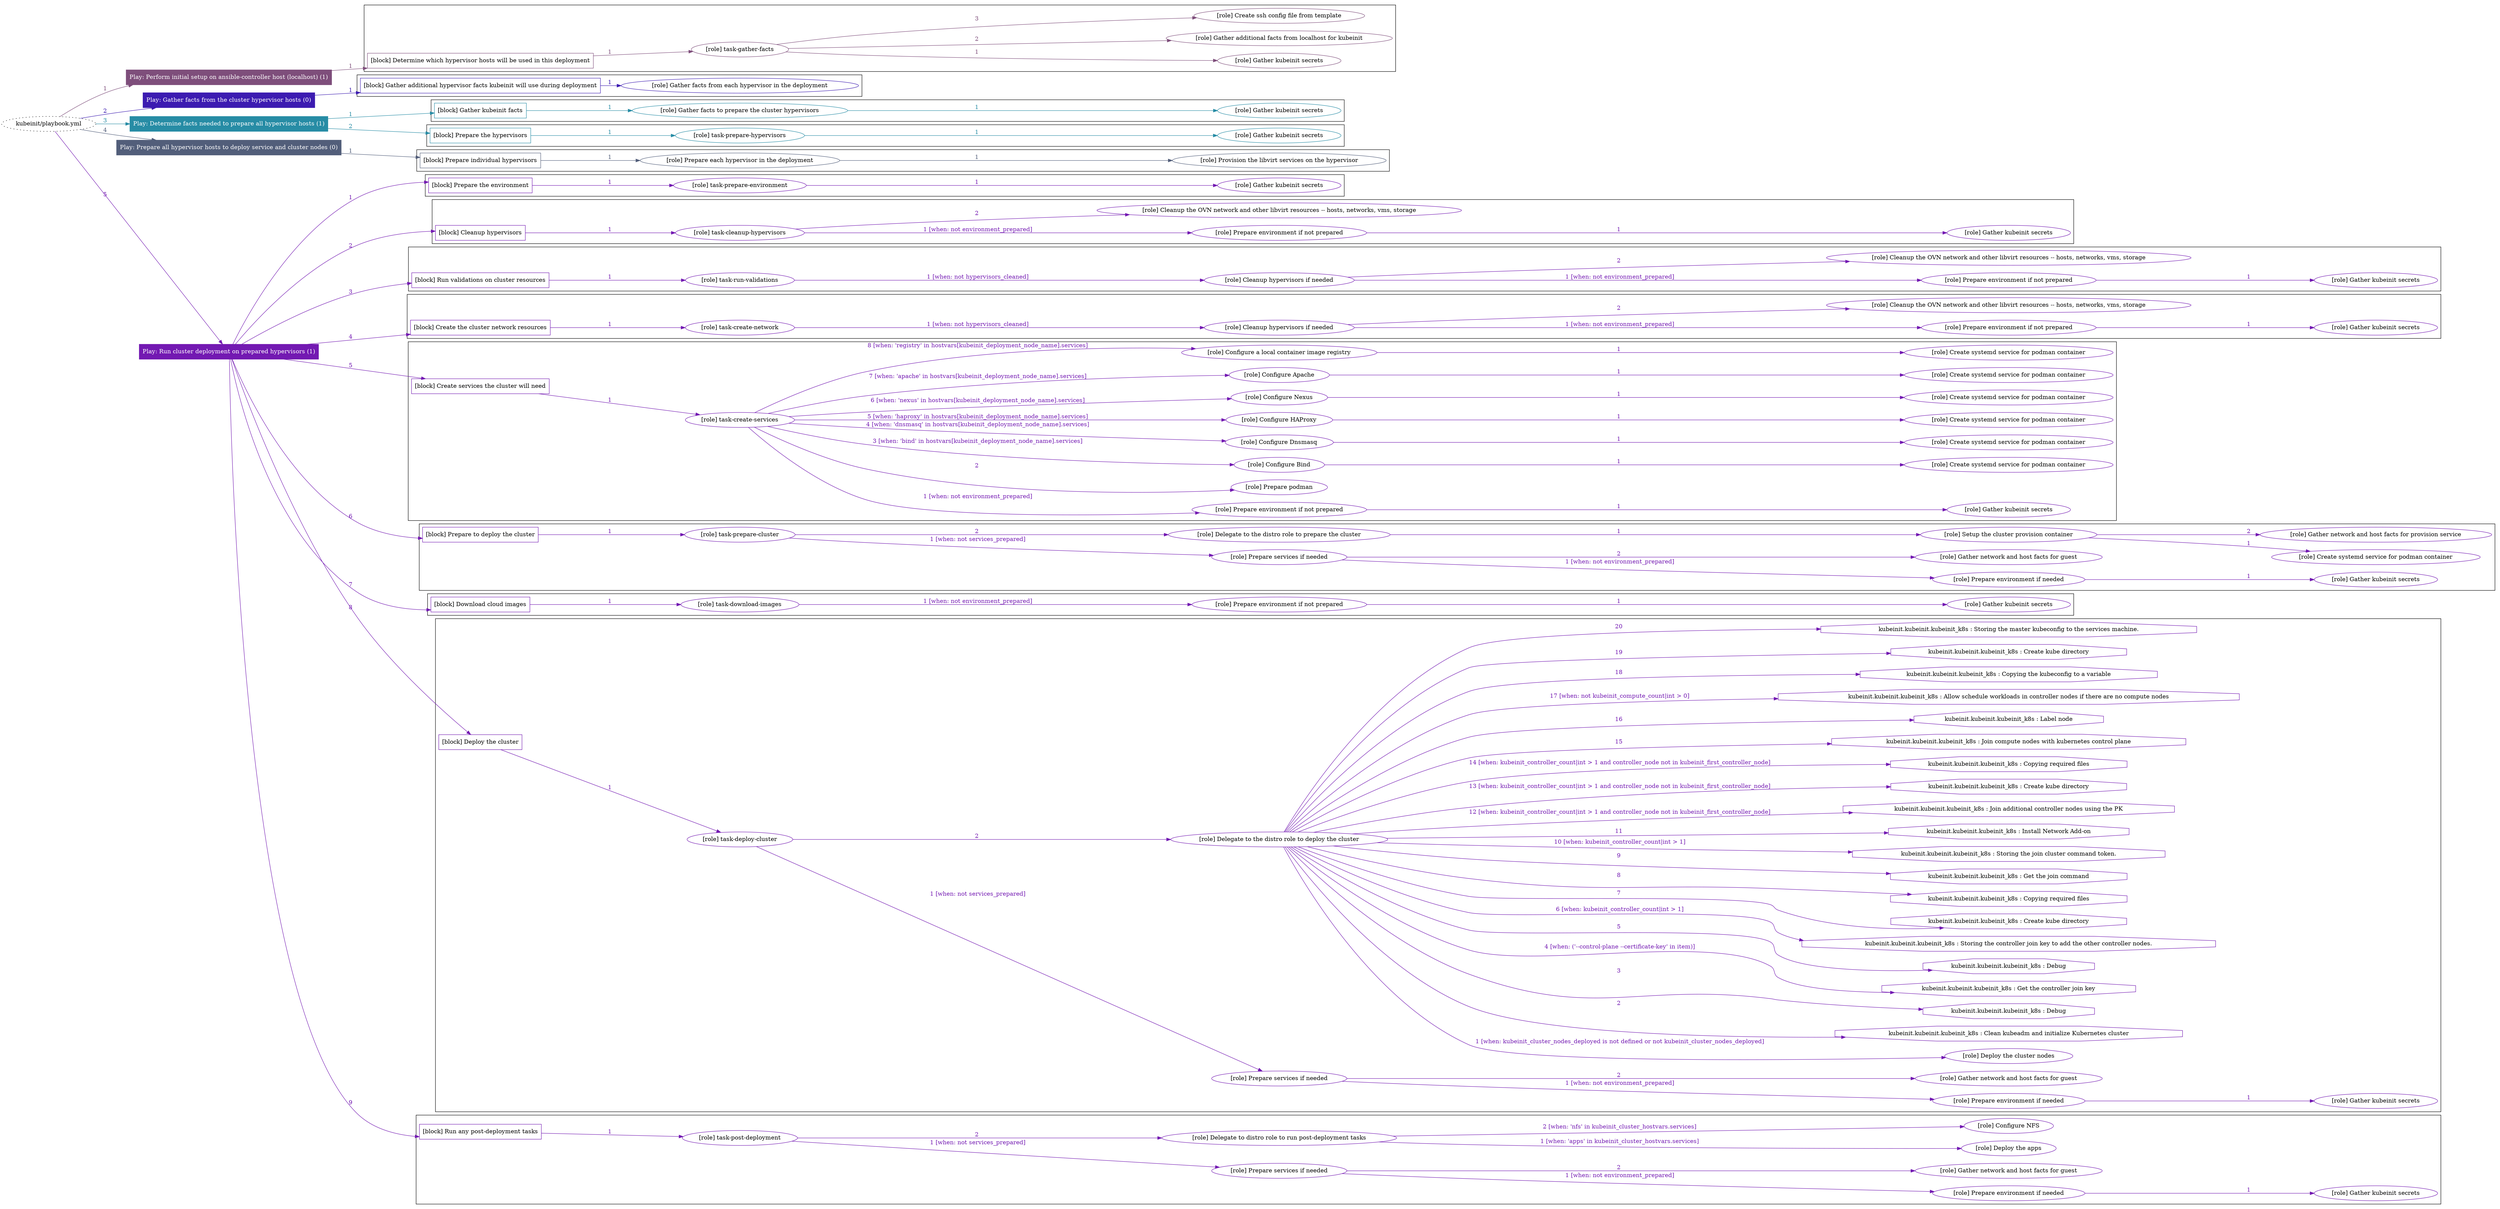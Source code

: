 digraph {
	graph [concentrate=true ordering=in rankdir=LR ratio=fill]
	edge [esep=5 sep=10]
	"kubeinit/playbook.yml" [URL="/home/runner/work/kubeinit/kubeinit/kubeinit/playbook.yml" id=playbook_748ae380 style=dotted]
	"kubeinit/playbook.yml" -> play_f9c3c948 [label="1 " color="#7e4e7b" fontcolor="#7e4e7b" id=edge_b406264d labeltooltip="1 " tooltip="1 "]
	subgraph "Play: Perform initial setup on ansible-controller host (localhost) (1)" {
		play_f9c3c948 [label="Play: Perform initial setup on ansible-controller host (localhost) (1)" URL="/home/runner/work/kubeinit/kubeinit/kubeinit/playbook.yml" color="#7e4e7b" fontcolor="#ffffff" id=play_f9c3c948 shape=box style=filled tooltip=localhost]
		play_f9c3c948 -> block_bf682c33 [label=1 color="#7e4e7b" fontcolor="#7e4e7b" id=edge_6c956071 labeltooltip=1 tooltip=1]
		subgraph cluster_block_bf682c33 {
			block_bf682c33 [label="[block] Determine which hypervisor hosts will be used in this deployment" URL="/home/runner/work/kubeinit/kubeinit/kubeinit/playbook.yml" color="#7e4e7b" id=block_bf682c33 labeltooltip="Determine which hypervisor hosts will be used in this deployment" shape=box tooltip="Determine which hypervisor hosts will be used in this deployment"]
			block_bf682c33 -> role_35aa31e8 [label="1 " color="#7e4e7b" fontcolor="#7e4e7b" id=edge_b4e9c24b labeltooltip="1 " tooltip="1 "]
			subgraph "task-gather-facts" {
				role_35aa31e8 [label="[role] task-gather-facts" URL="/home/runner/work/kubeinit/kubeinit/kubeinit/playbook.yml" color="#7e4e7b" id=role_35aa31e8 tooltip="task-gather-facts"]
				role_35aa31e8 -> role_b89a5e86 [label="1 " color="#7e4e7b" fontcolor="#7e4e7b" id=edge_92f889c0 labeltooltip="1 " tooltip="1 "]
				subgraph "Gather kubeinit secrets" {
					role_b89a5e86 [label="[role] Gather kubeinit secrets" URL="/home/runner/.ansible/collections/ansible_collections/kubeinit/kubeinit/roles/kubeinit_prepare/tasks/build_hypervisors_group.yml" color="#7e4e7b" id=role_b89a5e86 tooltip="Gather kubeinit secrets"]
				}
				role_35aa31e8 -> role_3372c872 [label="2 " color="#7e4e7b" fontcolor="#7e4e7b" id=edge_870493b9 labeltooltip="2 " tooltip="2 "]
				subgraph "Gather additional facts from localhost for kubeinit" {
					role_3372c872 [label="[role] Gather additional facts from localhost for kubeinit" URL="/home/runner/.ansible/collections/ansible_collections/kubeinit/kubeinit/roles/kubeinit_prepare/tasks/build_hypervisors_group.yml" color="#7e4e7b" id=role_3372c872 tooltip="Gather additional facts from localhost for kubeinit"]
				}
				role_35aa31e8 -> role_ef7521b3 [label="3 " color="#7e4e7b" fontcolor="#7e4e7b" id=edge_3e3ec0cd labeltooltip="3 " tooltip="3 "]
				subgraph "Create ssh config file from template" {
					role_ef7521b3 [label="[role] Create ssh config file from template" URL="/home/runner/.ansible/collections/ansible_collections/kubeinit/kubeinit/roles/kubeinit_prepare/tasks/build_hypervisors_group.yml" color="#7e4e7b" id=role_ef7521b3 tooltip="Create ssh config file from template"]
				}
			}
		}
	}
	"kubeinit/playbook.yml" -> play_5bccdee3 [label="2 " color="#3c1bb1" fontcolor="#3c1bb1" id=edge_ac8249a7 labeltooltip="2 " tooltip="2 "]
	subgraph "Play: Gather facts from the cluster hypervisor hosts (0)" {
		play_5bccdee3 [label="Play: Gather facts from the cluster hypervisor hosts (0)" URL="/home/runner/work/kubeinit/kubeinit/kubeinit/playbook.yml" color="#3c1bb1" fontcolor="#ffffff" id=play_5bccdee3 shape=box style=filled tooltip="Play: Gather facts from the cluster hypervisor hosts (0)"]
		play_5bccdee3 -> block_8fa29d78 [label=1 color="#3c1bb1" fontcolor="#3c1bb1" id=edge_14119d88 labeltooltip=1 tooltip=1]
		subgraph cluster_block_8fa29d78 {
			block_8fa29d78 [label="[block] Gather additional hypervisor facts kubeinit will use during deployment" URL="/home/runner/work/kubeinit/kubeinit/kubeinit/playbook.yml" color="#3c1bb1" id=block_8fa29d78 labeltooltip="Gather additional hypervisor facts kubeinit will use during deployment" shape=box tooltip="Gather additional hypervisor facts kubeinit will use during deployment"]
			block_8fa29d78 -> role_f2d359bb [label="1 " color="#3c1bb1" fontcolor="#3c1bb1" id=edge_e7ec3fec labeltooltip="1 " tooltip="1 "]
			subgraph "Gather facts from each hypervisor in the deployment" {
				role_f2d359bb [label="[role] Gather facts from each hypervisor in the deployment" URL="/home/runner/work/kubeinit/kubeinit/kubeinit/playbook.yml" color="#3c1bb1" id=role_f2d359bb tooltip="Gather facts from each hypervisor in the deployment"]
			}
		}
	}
	"kubeinit/playbook.yml" -> play_49b9a20a [label="3 " color="#278ca5" fontcolor="#278ca5" id=edge_c3a66a69 labeltooltip="3 " tooltip="3 "]
	subgraph "Play: Determine facts needed to prepare all hypervisor hosts (1)" {
		play_49b9a20a [label="Play: Determine facts needed to prepare all hypervisor hosts (1)" URL="/home/runner/work/kubeinit/kubeinit/kubeinit/playbook.yml" color="#278ca5" fontcolor="#ffffff" id=play_49b9a20a shape=box style=filled tooltip=localhost]
		play_49b9a20a -> block_a321b169 [label=1 color="#278ca5" fontcolor="#278ca5" id=edge_c75ec44d labeltooltip=1 tooltip=1]
		subgraph cluster_block_a321b169 {
			block_a321b169 [label="[block] Gather kubeinit facts" URL="/home/runner/work/kubeinit/kubeinit/kubeinit/playbook.yml" color="#278ca5" id=block_a321b169 labeltooltip="Gather kubeinit facts" shape=box tooltip="Gather kubeinit facts"]
			block_a321b169 -> role_212a1088 [label="1 " color="#278ca5" fontcolor="#278ca5" id=edge_467caaae labeltooltip="1 " tooltip="1 "]
			subgraph "Gather facts to prepare the cluster hypervisors" {
				role_212a1088 [label="[role] Gather facts to prepare the cluster hypervisors" URL="/home/runner/work/kubeinit/kubeinit/kubeinit/playbook.yml" color="#278ca5" id=role_212a1088 tooltip="Gather facts to prepare the cluster hypervisors"]
				role_212a1088 -> role_3c3e3a04 [label="1 " color="#278ca5" fontcolor="#278ca5" id=edge_e771b651 labeltooltip="1 " tooltip="1 "]
				subgraph "Gather kubeinit secrets" {
					role_3c3e3a04 [label="[role] Gather kubeinit secrets" URL="/home/runner/.ansible/collections/ansible_collections/kubeinit/kubeinit/roles/kubeinit_prepare/tasks/gather_kubeinit_facts.yml" color="#278ca5" id=role_3c3e3a04 tooltip="Gather kubeinit secrets"]
				}
			}
		}
		play_49b9a20a -> block_357ae1c4 [label=2 color="#278ca5" fontcolor="#278ca5" id=edge_204fd066 labeltooltip=2 tooltip=2]
		subgraph cluster_block_357ae1c4 {
			block_357ae1c4 [label="[block] Prepare the hypervisors" URL="/home/runner/work/kubeinit/kubeinit/kubeinit/playbook.yml" color="#278ca5" id=block_357ae1c4 labeltooltip="Prepare the hypervisors" shape=box tooltip="Prepare the hypervisors"]
			block_357ae1c4 -> role_182f2a5e [label="1 " color="#278ca5" fontcolor="#278ca5" id=edge_5c9dc79e labeltooltip="1 " tooltip="1 "]
			subgraph "task-prepare-hypervisors" {
				role_182f2a5e [label="[role] task-prepare-hypervisors" URL="/home/runner/work/kubeinit/kubeinit/kubeinit/playbook.yml" color="#278ca5" id=role_182f2a5e tooltip="task-prepare-hypervisors"]
				role_182f2a5e -> role_f164e235 [label="1 " color="#278ca5" fontcolor="#278ca5" id=edge_f407d487 labeltooltip="1 " tooltip="1 "]
				subgraph "Gather kubeinit secrets" {
					role_f164e235 [label="[role] Gather kubeinit secrets" URL="/home/runner/.ansible/collections/ansible_collections/kubeinit/kubeinit/roles/kubeinit_prepare/tasks/gather_kubeinit_facts.yml" color="#278ca5" id=role_f164e235 tooltip="Gather kubeinit secrets"]
				}
			}
		}
	}
	"kubeinit/playbook.yml" -> play_5e6ed670 [label="4 " color="#525e7a" fontcolor="#525e7a" id=edge_6f345e02 labeltooltip="4 " tooltip="4 "]
	subgraph "Play: Prepare all hypervisor hosts to deploy service and cluster nodes (0)" {
		play_5e6ed670 [label="Play: Prepare all hypervisor hosts to deploy service and cluster nodes (0)" URL="/home/runner/work/kubeinit/kubeinit/kubeinit/playbook.yml" color="#525e7a" fontcolor="#ffffff" id=play_5e6ed670 shape=box style=filled tooltip="Play: Prepare all hypervisor hosts to deploy service and cluster nodes (0)"]
		play_5e6ed670 -> block_01c61673 [label=1 color="#525e7a" fontcolor="#525e7a" id=edge_a5d32723 labeltooltip=1 tooltip=1]
		subgraph cluster_block_01c61673 {
			block_01c61673 [label="[block] Prepare individual hypervisors" URL="/home/runner/work/kubeinit/kubeinit/kubeinit/playbook.yml" color="#525e7a" id=block_01c61673 labeltooltip="Prepare individual hypervisors" shape=box tooltip="Prepare individual hypervisors"]
			block_01c61673 -> role_66ca644d [label="1 " color="#525e7a" fontcolor="#525e7a" id=edge_c1335d7f labeltooltip="1 " tooltip="1 "]
			subgraph "Prepare each hypervisor in the deployment" {
				role_66ca644d [label="[role] Prepare each hypervisor in the deployment" URL="/home/runner/work/kubeinit/kubeinit/kubeinit/playbook.yml" color="#525e7a" id=role_66ca644d tooltip="Prepare each hypervisor in the deployment"]
				role_66ca644d -> role_a266c427 [label="1 " color="#525e7a" fontcolor="#525e7a" id=edge_9902f81c labeltooltip="1 " tooltip="1 "]
				subgraph "Provision the libvirt services on the hypervisor" {
					role_a266c427 [label="[role] Provision the libvirt services on the hypervisor" URL="/home/runner/.ansible/collections/ansible_collections/kubeinit/kubeinit/roles/kubeinit_prepare/tasks/prepare_hypervisor.yml" color="#525e7a" id=role_a266c427 tooltip="Provision the libvirt services on the hypervisor"]
				}
			}
		}
	}
	"kubeinit/playbook.yml" -> play_3ba3e6bc [label="5 " color="#7319b2" fontcolor="#7319b2" id=edge_5a13ddfa labeltooltip="5 " tooltip="5 "]
	subgraph "Play: Run cluster deployment on prepared hypervisors (1)" {
		play_3ba3e6bc [label="Play: Run cluster deployment on prepared hypervisors (1)" URL="/home/runner/work/kubeinit/kubeinit/kubeinit/playbook.yml" color="#7319b2" fontcolor="#ffffff" id=play_3ba3e6bc shape=box style=filled tooltip=localhost]
		play_3ba3e6bc -> block_8d8643c5 [label=1 color="#7319b2" fontcolor="#7319b2" id=edge_60c28fb1 labeltooltip=1 tooltip=1]
		subgraph cluster_block_8d8643c5 {
			block_8d8643c5 [label="[block] Prepare the environment" URL="/home/runner/work/kubeinit/kubeinit/kubeinit/playbook.yml" color="#7319b2" id=block_8d8643c5 labeltooltip="Prepare the environment" shape=box tooltip="Prepare the environment"]
			block_8d8643c5 -> role_4e740fbf [label="1 " color="#7319b2" fontcolor="#7319b2" id=edge_7b19d5a4 labeltooltip="1 " tooltip="1 "]
			subgraph "task-prepare-environment" {
				role_4e740fbf [label="[role] task-prepare-environment" URL="/home/runner/work/kubeinit/kubeinit/kubeinit/playbook.yml" color="#7319b2" id=role_4e740fbf tooltip="task-prepare-environment"]
				role_4e740fbf -> role_4404acb1 [label="1 " color="#7319b2" fontcolor="#7319b2" id=edge_71de1f0f labeltooltip="1 " tooltip="1 "]
				subgraph "Gather kubeinit secrets" {
					role_4404acb1 [label="[role] Gather kubeinit secrets" URL="/home/runner/.ansible/collections/ansible_collections/kubeinit/kubeinit/roles/kubeinit_prepare/tasks/gather_kubeinit_facts.yml" color="#7319b2" id=role_4404acb1 tooltip="Gather kubeinit secrets"]
				}
			}
		}
		play_3ba3e6bc -> block_570dbd5f [label=2 color="#7319b2" fontcolor="#7319b2" id=edge_392d8c24 labeltooltip=2 tooltip=2]
		subgraph cluster_block_570dbd5f {
			block_570dbd5f [label="[block] Cleanup hypervisors" URL="/home/runner/work/kubeinit/kubeinit/kubeinit/playbook.yml" color="#7319b2" id=block_570dbd5f labeltooltip="Cleanup hypervisors" shape=box tooltip="Cleanup hypervisors"]
			block_570dbd5f -> role_ebe6b2fd [label="1 " color="#7319b2" fontcolor="#7319b2" id=edge_468a2335 labeltooltip="1 " tooltip="1 "]
			subgraph "task-cleanup-hypervisors" {
				role_ebe6b2fd [label="[role] task-cleanup-hypervisors" URL="/home/runner/work/kubeinit/kubeinit/kubeinit/playbook.yml" color="#7319b2" id=role_ebe6b2fd tooltip="task-cleanup-hypervisors"]
				role_ebe6b2fd -> role_9e041c6d [label="1 [when: not environment_prepared]" color="#7319b2" fontcolor="#7319b2" id=edge_74d62075 labeltooltip="1 [when: not environment_prepared]" tooltip="1 [when: not environment_prepared]"]
				subgraph "Prepare environment if not prepared" {
					role_9e041c6d [label="[role] Prepare environment if not prepared" URL="/home/runner/.ansible/collections/ansible_collections/kubeinit/kubeinit/roles/kubeinit_prepare/tasks/cleanup_hypervisors.yml" color="#7319b2" id=role_9e041c6d tooltip="Prepare environment if not prepared"]
					role_9e041c6d -> role_48ce34f7 [label="1 " color="#7319b2" fontcolor="#7319b2" id=edge_be1abacd labeltooltip="1 " tooltip="1 "]
					subgraph "Gather kubeinit secrets" {
						role_48ce34f7 [label="[role] Gather kubeinit secrets" URL="/home/runner/.ansible/collections/ansible_collections/kubeinit/kubeinit/roles/kubeinit_prepare/tasks/gather_kubeinit_facts.yml" color="#7319b2" id=role_48ce34f7 tooltip="Gather kubeinit secrets"]
					}
				}
				role_ebe6b2fd -> role_1bdeabe3 [label="2 " color="#7319b2" fontcolor="#7319b2" id=edge_54532d48 labeltooltip="2 " tooltip="2 "]
				subgraph "Cleanup the OVN network and other libvirt resources -- hosts, networks, vms, storage" {
					role_1bdeabe3 [label="[role] Cleanup the OVN network and other libvirt resources -- hosts, networks, vms, storage" URL="/home/runner/.ansible/collections/ansible_collections/kubeinit/kubeinit/roles/kubeinit_prepare/tasks/cleanup_hypervisors.yml" color="#7319b2" id=role_1bdeabe3 tooltip="Cleanup the OVN network and other libvirt resources -- hosts, networks, vms, storage"]
				}
			}
		}
		play_3ba3e6bc -> block_f1256caf [label=3 color="#7319b2" fontcolor="#7319b2" id=edge_bac33545 labeltooltip=3 tooltip=3]
		subgraph cluster_block_f1256caf {
			block_f1256caf [label="[block] Run validations on cluster resources" URL="/home/runner/work/kubeinit/kubeinit/kubeinit/playbook.yml" color="#7319b2" id=block_f1256caf labeltooltip="Run validations on cluster resources" shape=box tooltip="Run validations on cluster resources"]
			block_f1256caf -> role_9c9336f3 [label="1 " color="#7319b2" fontcolor="#7319b2" id=edge_e0a5eaf7 labeltooltip="1 " tooltip="1 "]
			subgraph "task-run-validations" {
				role_9c9336f3 [label="[role] task-run-validations" URL="/home/runner/work/kubeinit/kubeinit/kubeinit/playbook.yml" color="#7319b2" id=role_9c9336f3 tooltip="task-run-validations"]
				role_9c9336f3 -> role_08edad56 [label="1 [when: not hypervisors_cleaned]" color="#7319b2" fontcolor="#7319b2" id=edge_82943c8e labeltooltip="1 [when: not hypervisors_cleaned]" tooltip="1 [when: not hypervisors_cleaned]"]
				subgraph "Cleanup hypervisors if needed" {
					role_08edad56 [label="[role] Cleanup hypervisors if needed" URL="/home/runner/.ansible/collections/ansible_collections/kubeinit/kubeinit/roles/kubeinit_validations/tasks/main.yml" color="#7319b2" id=role_08edad56 tooltip="Cleanup hypervisors if needed"]
					role_08edad56 -> role_5c76b721 [label="1 [when: not environment_prepared]" color="#7319b2" fontcolor="#7319b2" id=edge_0cb129c0 labeltooltip="1 [when: not environment_prepared]" tooltip="1 [when: not environment_prepared]"]
					subgraph "Prepare environment if not prepared" {
						role_5c76b721 [label="[role] Prepare environment if not prepared" URL="/home/runner/.ansible/collections/ansible_collections/kubeinit/kubeinit/roles/kubeinit_prepare/tasks/cleanup_hypervisors.yml" color="#7319b2" id=role_5c76b721 tooltip="Prepare environment if not prepared"]
						role_5c76b721 -> role_f8b1ac16 [label="1 " color="#7319b2" fontcolor="#7319b2" id=edge_10a6891a labeltooltip="1 " tooltip="1 "]
						subgraph "Gather kubeinit secrets" {
							role_f8b1ac16 [label="[role] Gather kubeinit secrets" URL="/home/runner/.ansible/collections/ansible_collections/kubeinit/kubeinit/roles/kubeinit_prepare/tasks/gather_kubeinit_facts.yml" color="#7319b2" id=role_f8b1ac16 tooltip="Gather kubeinit secrets"]
						}
					}
					role_08edad56 -> role_ed667c7c [label="2 " color="#7319b2" fontcolor="#7319b2" id=edge_820039c3 labeltooltip="2 " tooltip="2 "]
					subgraph "Cleanup the OVN network and other libvirt resources -- hosts, networks, vms, storage" {
						role_ed667c7c [label="[role] Cleanup the OVN network and other libvirt resources -- hosts, networks, vms, storage" URL="/home/runner/.ansible/collections/ansible_collections/kubeinit/kubeinit/roles/kubeinit_prepare/tasks/cleanup_hypervisors.yml" color="#7319b2" id=role_ed667c7c tooltip="Cleanup the OVN network and other libvirt resources -- hosts, networks, vms, storage"]
					}
				}
			}
		}
		play_3ba3e6bc -> block_d008bb4f [label=4 color="#7319b2" fontcolor="#7319b2" id=edge_869ee1ab labeltooltip=4 tooltip=4]
		subgraph cluster_block_d008bb4f {
			block_d008bb4f [label="[block] Create the cluster network resources" URL="/home/runner/work/kubeinit/kubeinit/kubeinit/playbook.yml" color="#7319b2" id=block_d008bb4f labeltooltip="Create the cluster network resources" shape=box tooltip="Create the cluster network resources"]
			block_d008bb4f -> role_c0b50bc7 [label="1 " color="#7319b2" fontcolor="#7319b2" id=edge_90ba0253 labeltooltip="1 " tooltip="1 "]
			subgraph "task-create-network" {
				role_c0b50bc7 [label="[role] task-create-network" URL="/home/runner/work/kubeinit/kubeinit/kubeinit/playbook.yml" color="#7319b2" id=role_c0b50bc7 tooltip="task-create-network"]
				role_c0b50bc7 -> role_e1ed01f2 [label="1 [when: not hypervisors_cleaned]" color="#7319b2" fontcolor="#7319b2" id=edge_dbbad065 labeltooltip="1 [when: not hypervisors_cleaned]" tooltip="1 [when: not hypervisors_cleaned]"]
				subgraph "Cleanup hypervisors if needed" {
					role_e1ed01f2 [label="[role] Cleanup hypervisors if needed" URL="/home/runner/.ansible/collections/ansible_collections/kubeinit/kubeinit/roles/kubeinit_libvirt/tasks/create_network.yml" color="#7319b2" id=role_e1ed01f2 tooltip="Cleanup hypervisors if needed"]
					role_e1ed01f2 -> role_19cf693f [label="1 [when: not environment_prepared]" color="#7319b2" fontcolor="#7319b2" id=edge_7c57dc71 labeltooltip="1 [when: not environment_prepared]" tooltip="1 [when: not environment_prepared]"]
					subgraph "Prepare environment if not prepared" {
						role_19cf693f [label="[role] Prepare environment if not prepared" URL="/home/runner/.ansible/collections/ansible_collections/kubeinit/kubeinit/roles/kubeinit_prepare/tasks/cleanup_hypervisors.yml" color="#7319b2" id=role_19cf693f tooltip="Prepare environment if not prepared"]
						role_19cf693f -> role_0a206f01 [label="1 " color="#7319b2" fontcolor="#7319b2" id=edge_842471f5 labeltooltip="1 " tooltip="1 "]
						subgraph "Gather kubeinit secrets" {
							role_0a206f01 [label="[role] Gather kubeinit secrets" URL="/home/runner/.ansible/collections/ansible_collections/kubeinit/kubeinit/roles/kubeinit_prepare/tasks/gather_kubeinit_facts.yml" color="#7319b2" id=role_0a206f01 tooltip="Gather kubeinit secrets"]
						}
					}
					role_e1ed01f2 -> role_ee4bf595 [label="2 " color="#7319b2" fontcolor="#7319b2" id=edge_b4f6122a labeltooltip="2 " tooltip="2 "]
					subgraph "Cleanup the OVN network and other libvirt resources -- hosts, networks, vms, storage" {
						role_ee4bf595 [label="[role] Cleanup the OVN network and other libvirt resources -- hosts, networks, vms, storage" URL="/home/runner/.ansible/collections/ansible_collections/kubeinit/kubeinit/roles/kubeinit_prepare/tasks/cleanup_hypervisors.yml" color="#7319b2" id=role_ee4bf595 tooltip="Cleanup the OVN network and other libvirt resources -- hosts, networks, vms, storage"]
					}
				}
			}
		}
		play_3ba3e6bc -> block_8b708f11 [label=5 color="#7319b2" fontcolor="#7319b2" id=edge_a4bbb643 labeltooltip=5 tooltip=5]
		subgraph cluster_block_8b708f11 {
			block_8b708f11 [label="[block] Create services the cluster will need" URL="/home/runner/work/kubeinit/kubeinit/kubeinit/playbook.yml" color="#7319b2" id=block_8b708f11 labeltooltip="Create services the cluster will need" shape=box tooltip="Create services the cluster will need"]
			block_8b708f11 -> role_51d91f32 [label="1 " color="#7319b2" fontcolor="#7319b2" id=edge_d18d175e labeltooltip="1 " tooltip="1 "]
			subgraph "task-create-services" {
				role_51d91f32 [label="[role] task-create-services" URL="/home/runner/work/kubeinit/kubeinit/kubeinit/playbook.yml" color="#7319b2" id=role_51d91f32 tooltip="task-create-services"]
				role_51d91f32 -> role_a82ca7fa [label="1 [when: not environment_prepared]" color="#7319b2" fontcolor="#7319b2" id=edge_faf72e01 labeltooltip="1 [when: not environment_prepared]" tooltip="1 [when: not environment_prepared]"]
				subgraph "Prepare environment if not prepared" {
					role_a82ca7fa [label="[role] Prepare environment if not prepared" URL="/home/runner/.ansible/collections/ansible_collections/kubeinit/kubeinit/roles/kubeinit_services/tasks/main.yml" color="#7319b2" id=role_a82ca7fa tooltip="Prepare environment if not prepared"]
					role_a82ca7fa -> role_9bd6d5c9 [label="1 " color="#7319b2" fontcolor="#7319b2" id=edge_a636cb76 labeltooltip="1 " tooltip="1 "]
					subgraph "Gather kubeinit secrets" {
						role_9bd6d5c9 [label="[role] Gather kubeinit secrets" URL="/home/runner/.ansible/collections/ansible_collections/kubeinit/kubeinit/roles/kubeinit_prepare/tasks/gather_kubeinit_facts.yml" color="#7319b2" id=role_9bd6d5c9 tooltip="Gather kubeinit secrets"]
					}
				}
				role_51d91f32 -> role_c8f57d9a [label="2 " color="#7319b2" fontcolor="#7319b2" id=edge_e48d0eff labeltooltip="2 " tooltip="2 "]
				subgraph "Prepare podman" {
					role_c8f57d9a [label="[role] Prepare podman" URL="/home/runner/.ansible/collections/ansible_collections/kubeinit/kubeinit/roles/kubeinit_services/tasks/00_create_service_pod.yml" color="#7319b2" id=role_c8f57d9a tooltip="Prepare podman"]
				}
				role_51d91f32 -> role_b879790f [label="3 [when: 'bind' in hostvars[kubeinit_deployment_node_name].services]" color="#7319b2" fontcolor="#7319b2" id=edge_cf63e658 labeltooltip="3 [when: 'bind' in hostvars[kubeinit_deployment_node_name].services]" tooltip="3 [when: 'bind' in hostvars[kubeinit_deployment_node_name].services]"]
				subgraph "Configure Bind" {
					role_b879790f [label="[role] Configure Bind" URL="/home/runner/.ansible/collections/ansible_collections/kubeinit/kubeinit/roles/kubeinit_services/tasks/start_services_containers.yml" color="#7319b2" id=role_b879790f tooltip="Configure Bind"]
					role_b879790f -> role_2c34eb5c [label="1 " color="#7319b2" fontcolor="#7319b2" id=edge_db8f41bf labeltooltip="1 " tooltip="1 "]
					subgraph "Create systemd service for podman container" {
						role_2c34eb5c [label="[role] Create systemd service for podman container" URL="/home/runner/.ansible/collections/ansible_collections/kubeinit/kubeinit/roles/kubeinit_bind/tasks/main.yml" color="#7319b2" id=role_2c34eb5c tooltip="Create systemd service for podman container"]
					}
				}
				role_51d91f32 -> role_ebf459ec [label="4 [when: 'dnsmasq' in hostvars[kubeinit_deployment_node_name].services]" color="#7319b2" fontcolor="#7319b2" id=edge_63127cfc labeltooltip="4 [when: 'dnsmasq' in hostvars[kubeinit_deployment_node_name].services]" tooltip="4 [when: 'dnsmasq' in hostvars[kubeinit_deployment_node_name].services]"]
				subgraph "Configure Dnsmasq" {
					role_ebf459ec [label="[role] Configure Dnsmasq" URL="/home/runner/.ansible/collections/ansible_collections/kubeinit/kubeinit/roles/kubeinit_services/tasks/start_services_containers.yml" color="#7319b2" id=role_ebf459ec tooltip="Configure Dnsmasq"]
					role_ebf459ec -> role_3f3f48cc [label="1 " color="#7319b2" fontcolor="#7319b2" id=edge_718cdd46 labeltooltip="1 " tooltip="1 "]
					subgraph "Create systemd service for podman container" {
						role_3f3f48cc [label="[role] Create systemd service for podman container" URL="/home/runner/.ansible/collections/ansible_collections/kubeinit/kubeinit/roles/kubeinit_dnsmasq/tasks/main.yml" color="#7319b2" id=role_3f3f48cc tooltip="Create systemd service for podman container"]
					}
				}
				role_51d91f32 -> role_1213bc67 [label="5 [when: 'haproxy' in hostvars[kubeinit_deployment_node_name].services]" color="#7319b2" fontcolor="#7319b2" id=edge_fc5a48f0 labeltooltip="5 [when: 'haproxy' in hostvars[kubeinit_deployment_node_name].services]" tooltip="5 [when: 'haproxy' in hostvars[kubeinit_deployment_node_name].services]"]
				subgraph "Configure HAProxy" {
					role_1213bc67 [label="[role] Configure HAProxy" URL="/home/runner/.ansible/collections/ansible_collections/kubeinit/kubeinit/roles/kubeinit_services/tasks/start_services_containers.yml" color="#7319b2" id=role_1213bc67 tooltip="Configure HAProxy"]
					role_1213bc67 -> role_68f23743 [label="1 " color="#7319b2" fontcolor="#7319b2" id=edge_453a6502 labeltooltip="1 " tooltip="1 "]
					subgraph "Create systemd service for podman container" {
						role_68f23743 [label="[role] Create systemd service for podman container" URL="/home/runner/.ansible/collections/ansible_collections/kubeinit/kubeinit/roles/kubeinit_haproxy/tasks/main.yml" color="#7319b2" id=role_68f23743 tooltip="Create systemd service for podman container"]
					}
				}
				role_51d91f32 -> role_2b2f337f [label="6 [when: 'nexus' in hostvars[kubeinit_deployment_node_name].services]" color="#7319b2" fontcolor="#7319b2" id=edge_cd86084e labeltooltip="6 [when: 'nexus' in hostvars[kubeinit_deployment_node_name].services]" tooltip="6 [when: 'nexus' in hostvars[kubeinit_deployment_node_name].services]"]
				subgraph "Configure Nexus" {
					role_2b2f337f [label="[role] Configure Nexus" URL="/home/runner/.ansible/collections/ansible_collections/kubeinit/kubeinit/roles/kubeinit_services/tasks/start_services_containers.yml" color="#7319b2" id=role_2b2f337f tooltip="Configure Nexus"]
					role_2b2f337f -> role_b367a166 [label="1 " color="#7319b2" fontcolor="#7319b2" id=edge_0af02712 labeltooltip="1 " tooltip="1 "]
					subgraph "Create systemd service for podman container" {
						role_b367a166 [label="[role] Create systemd service for podman container" URL="/home/runner/.ansible/collections/ansible_collections/kubeinit/kubeinit/roles/kubeinit_nexus/tasks/main.yml" color="#7319b2" id=role_b367a166 tooltip="Create systemd service for podman container"]
					}
				}
				role_51d91f32 -> role_26b21d31 [label="7 [when: 'apache' in hostvars[kubeinit_deployment_node_name].services]" color="#7319b2" fontcolor="#7319b2" id=edge_deade6e6 labeltooltip="7 [when: 'apache' in hostvars[kubeinit_deployment_node_name].services]" tooltip="7 [when: 'apache' in hostvars[kubeinit_deployment_node_name].services]"]
				subgraph "Configure Apache" {
					role_26b21d31 [label="[role] Configure Apache" URL="/home/runner/.ansible/collections/ansible_collections/kubeinit/kubeinit/roles/kubeinit_services/tasks/start_services_containers.yml" color="#7319b2" id=role_26b21d31 tooltip="Configure Apache"]
					role_26b21d31 -> role_6980dd54 [label="1 " color="#7319b2" fontcolor="#7319b2" id=edge_68e5b4e6 labeltooltip="1 " tooltip="1 "]
					subgraph "Create systemd service for podman container" {
						role_6980dd54 [label="[role] Create systemd service for podman container" URL="/home/runner/.ansible/collections/ansible_collections/kubeinit/kubeinit/roles/kubeinit_apache/tasks/main.yml" color="#7319b2" id=role_6980dd54 tooltip="Create systemd service for podman container"]
					}
				}
				role_51d91f32 -> role_d7513fa8 [label="8 [when: 'registry' in hostvars[kubeinit_deployment_node_name].services]" color="#7319b2" fontcolor="#7319b2" id=edge_a259ea6d labeltooltip="8 [when: 'registry' in hostvars[kubeinit_deployment_node_name].services]" tooltip="8 [when: 'registry' in hostvars[kubeinit_deployment_node_name].services]"]
				subgraph "Configure a local container image registry" {
					role_d7513fa8 [label="[role] Configure a local container image registry" URL="/home/runner/.ansible/collections/ansible_collections/kubeinit/kubeinit/roles/kubeinit_services/tasks/start_services_containers.yml" color="#7319b2" id=role_d7513fa8 tooltip="Configure a local container image registry"]
					role_d7513fa8 -> role_45b50cb7 [label="1 " color="#7319b2" fontcolor="#7319b2" id=edge_91233268 labeltooltip="1 " tooltip="1 "]
					subgraph "Create systemd service for podman container" {
						role_45b50cb7 [label="[role] Create systemd service for podman container" URL="/home/runner/.ansible/collections/ansible_collections/kubeinit/kubeinit/roles/kubeinit_registry/tasks/main.yml" color="#7319b2" id=role_45b50cb7 tooltip="Create systemd service for podman container"]
					}
				}
			}
		}
		play_3ba3e6bc -> block_6b2efcec [label=6 color="#7319b2" fontcolor="#7319b2" id=edge_663f8272 labeltooltip=6 tooltip=6]
		subgraph cluster_block_6b2efcec {
			block_6b2efcec [label="[block] Prepare to deploy the cluster" URL="/home/runner/work/kubeinit/kubeinit/kubeinit/playbook.yml" color="#7319b2" id=block_6b2efcec labeltooltip="Prepare to deploy the cluster" shape=box tooltip="Prepare to deploy the cluster"]
			block_6b2efcec -> role_80ffd8df [label="1 " color="#7319b2" fontcolor="#7319b2" id=edge_2780c4c1 labeltooltip="1 " tooltip="1 "]
			subgraph "task-prepare-cluster" {
				role_80ffd8df [label="[role] task-prepare-cluster" URL="/home/runner/work/kubeinit/kubeinit/kubeinit/playbook.yml" color="#7319b2" id=role_80ffd8df tooltip="task-prepare-cluster"]
				role_80ffd8df -> role_82aae67b [label="1 [when: not services_prepared]" color="#7319b2" fontcolor="#7319b2" id=edge_7ce87e91 labeltooltip="1 [when: not services_prepared]" tooltip="1 [when: not services_prepared]"]
				subgraph "Prepare services if needed" {
					role_82aae67b [label="[role] Prepare services if needed" URL="/home/runner/.ansible/collections/ansible_collections/kubeinit/kubeinit/roles/kubeinit_prepare/tasks/prepare_cluster.yml" color="#7319b2" id=role_82aae67b tooltip="Prepare services if needed"]
					role_82aae67b -> role_e5cfde55 [label="1 [when: not environment_prepared]" color="#7319b2" fontcolor="#7319b2" id=edge_97eb1f83 labeltooltip="1 [when: not environment_prepared]" tooltip="1 [when: not environment_prepared]"]
					subgraph "Prepare environment if needed" {
						role_e5cfde55 [label="[role] Prepare environment if needed" URL="/home/runner/.ansible/collections/ansible_collections/kubeinit/kubeinit/roles/kubeinit_services/tasks/prepare_services.yml" color="#7319b2" id=role_e5cfde55 tooltip="Prepare environment if needed"]
						role_e5cfde55 -> role_60082d42 [label="1 " color="#7319b2" fontcolor="#7319b2" id=edge_c41f67f0 labeltooltip="1 " tooltip="1 "]
						subgraph "Gather kubeinit secrets" {
							role_60082d42 [label="[role] Gather kubeinit secrets" URL="/home/runner/.ansible/collections/ansible_collections/kubeinit/kubeinit/roles/kubeinit_prepare/tasks/gather_kubeinit_facts.yml" color="#7319b2" id=role_60082d42 tooltip="Gather kubeinit secrets"]
						}
					}
					role_82aae67b -> role_4553700a [label="2 " color="#7319b2" fontcolor="#7319b2" id=edge_5892ab5b labeltooltip="2 " tooltip="2 "]
					subgraph "Gather network and host facts for guest" {
						role_4553700a [label="[role] Gather network and host facts for guest" URL="/home/runner/.ansible/collections/ansible_collections/kubeinit/kubeinit/roles/kubeinit_services/tasks/prepare_services.yml" color="#7319b2" id=role_4553700a tooltip="Gather network and host facts for guest"]
					}
				}
				role_80ffd8df -> role_ccf17f1e [label="2 " color="#7319b2" fontcolor="#7319b2" id=edge_75486c7b labeltooltip="2 " tooltip="2 "]
				subgraph "Delegate to the distro role to prepare the cluster" {
					role_ccf17f1e [label="[role] Delegate to the distro role to prepare the cluster" URL="/home/runner/.ansible/collections/ansible_collections/kubeinit/kubeinit/roles/kubeinit_prepare/tasks/prepare_cluster.yml" color="#7319b2" id=role_ccf17f1e tooltip="Delegate to the distro role to prepare the cluster"]
					role_ccf17f1e -> role_5b62e793 [label="1 " color="#7319b2" fontcolor="#7319b2" id=edge_4e94992b labeltooltip="1 " tooltip="1 "]
					subgraph "Setup the cluster provision container" {
						role_5b62e793 [label="[role] Setup the cluster provision container" URL="/home/runner/.ansible/collections/ansible_collections/kubeinit/kubeinit/roles/kubeinit_k8s/tasks/prepare_cluster.yml" color="#7319b2" id=role_5b62e793 tooltip="Setup the cluster provision container"]
						role_5b62e793 -> role_d0036769 [label="1 " color="#7319b2" fontcolor="#7319b2" id=edge_62eaa6bf labeltooltip="1 " tooltip="1 "]
						subgraph "Create systemd service for podman container" {
							role_d0036769 [label="[role] Create systemd service for podman container" URL="/home/runner/.ansible/collections/ansible_collections/kubeinit/kubeinit/roles/kubeinit_services/tasks/create_provision_container.yml" color="#7319b2" id=role_d0036769 tooltip="Create systemd service for podman container"]
						}
						role_5b62e793 -> role_9a5cb670 [label="2 " color="#7319b2" fontcolor="#7319b2" id=edge_1d41e4e8 labeltooltip="2 " tooltip="2 "]
						subgraph "Gather network and host facts for provision service" {
							role_9a5cb670 [label="[role] Gather network and host facts for provision service" URL="/home/runner/.ansible/collections/ansible_collections/kubeinit/kubeinit/roles/kubeinit_services/tasks/create_provision_container.yml" color="#7319b2" id=role_9a5cb670 tooltip="Gather network and host facts for provision service"]
						}
					}
				}
			}
		}
		play_3ba3e6bc -> block_4e021af5 [label=7 color="#7319b2" fontcolor="#7319b2" id=edge_75bc1eea labeltooltip=7 tooltip=7]
		subgraph cluster_block_4e021af5 {
			block_4e021af5 [label="[block] Download cloud images" URL="/home/runner/work/kubeinit/kubeinit/kubeinit/playbook.yml" color="#7319b2" id=block_4e021af5 labeltooltip="Download cloud images" shape=box tooltip="Download cloud images"]
			block_4e021af5 -> role_cb4849b2 [label="1 " color="#7319b2" fontcolor="#7319b2" id=edge_da0d7206 labeltooltip="1 " tooltip="1 "]
			subgraph "task-download-images" {
				role_cb4849b2 [label="[role] task-download-images" URL="/home/runner/work/kubeinit/kubeinit/kubeinit/playbook.yml" color="#7319b2" id=role_cb4849b2 tooltip="task-download-images"]
				role_cb4849b2 -> role_9492b6d0 [label="1 [when: not environment_prepared]" color="#7319b2" fontcolor="#7319b2" id=edge_65d2a742 labeltooltip="1 [when: not environment_prepared]" tooltip="1 [when: not environment_prepared]"]
				subgraph "Prepare environment if not prepared" {
					role_9492b6d0 [label="[role] Prepare environment if not prepared" URL="/home/runner/.ansible/collections/ansible_collections/kubeinit/kubeinit/roles/kubeinit_libvirt/tasks/download_cloud_images.yml" color="#7319b2" id=role_9492b6d0 tooltip="Prepare environment if not prepared"]
					role_9492b6d0 -> role_d965dbe8 [label="1 " color="#7319b2" fontcolor="#7319b2" id=edge_69f3988c labeltooltip="1 " tooltip="1 "]
					subgraph "Gather kubeinit secrets" {
						role_d965dbe8 [label="[role] Gather kubeinit secrets" URL="/home/runner/.ansible/collections/ansible_collections/kubeinit/kubeinit/roles/kubeinit_prepare/tasks/gather_kubeinit_facts.yml" color="#7319b2" id=role_d965dbe8 tooltip="Gather kubeinit secrets"]
					}
				}
			}
		}
		play_3ba3e6bc -> block_26425efd [label=8 color="#7319b2" fontcolor="#7319b2" id=edge_22e24235 labeltooltip=8 tooltip=8]
		subgraph cluster_block_26425efd {
			block_26425efd [label="[block] Deploy the cluster" URL="/home/runner/work/kubeinit/kubeinit/kubeinit/playbook.yml" color="#7319b2" id=block_26425efd labeltooltip="Deploy the cluster" shape=box tooltip="Deploy the cluster"]
			block_26425efd -> role_6ad98126 [label="1 " color="#7319b2" fontcolor="#7319b2" id=edge_c5e534b5 labeltooltip="1 " tooltip="1 "]
			subgraph "task-deploy-cluster" {
				role_6ad98126 [label="[role] task-deploy-cluster" URL="/home/runner/work/kubeinit/kubeinit/kubeinit/playbook.yml" color="#7319b2" id=role_6ad98126 tooltip="task-deploy-cluster"]
				role_6ad98126 -> role_e6e77724 [label="1 [when: not services_prepared]" color="#7319b2" fontcolor="#7319b2" id=edge_09176424 labeltooltip="1 [when: not services_prepared]" tooltip="1 [when: not services_prepared]"]
				subgraph "Prepare services if needed" {
					role_e6e77724 [label="[role] Prepare services if needed" URL="/home/runner/.ansible/collections/ansible_collections/kubeinit/kubeinit/roles/kubeinit_prepare/tasks/deploy_cluster.yml" color="#7319b2" id=role_e6e77724 tooltip="Prepare services if needed"]
					role_e6e77724 -> role_80c9a704 [label="1 [when: not environment_prepared]" color="#7319b2" fontcolor="#7319b2" id=edge_8ef788b8 labeltooltip="1 [when: not environment_prepared]" tooltip="1 [when: not environment_prepared]"]
					subgraph "Prepare environment if needed" {
						role_80c9a704 [label="[role] Prepare environment if needed" URL="/home/runner/.ansible/collections/ansible_collections/kubeinit/kubeinit/roles/kubeinit_services/tasks/prepare_services.yml" color="#7319b2" id=role_80c9a704 tooltip="Prepare environment if needed"]
						role_80c9a704 -> role_6867385c [label="1 " color="#7319b2" fontcolor="#7319b2" id=edge_4edfaacb labeltooltip="1 " tooltip="1 "]
						subgraph "Gather kubeinit secrets" {
							role_6867385c [label="[role] Gather kubeinit secrets" URL="/home/runner/.ansible/collections/ansible_collections/kubeinit/kubeinit/roles/kubeinit_prepare/tasks/gather_kubeinit_facts.yml" color="#7319b2" id=role_6867385c tooltip="Gather kubeinit secrets"]
						}
					}
					role_e6e77724 -> role_24d728bc [label="2 " color="#7319b2" fontcolor="#7319b2" id=edge_8a60ebe4 labeltooltip="2 " tooltip="2 "]
					subgraph "Gather network and host facts for guest" {
						role_24d728bc [label="[role] Gather network and host facts for guest" URL="/home/runner/.ansible/collections/ansible_collections/kubeinit/kubeinit/roles/kubeinit_services/tasks/prepare_services.yml" color="#7319b2" id=role_24d728bc tooltip="Gather network and host facts for guest"]
					}
				}
				role_6ad98126 -> role_6614354f [label="2 " color="#7319b2" fontcolor="#7319b2" id=edge_22bcd4b2 labeltooltip="2 " tooltip="2 "]
				subgraph "Delegate to the distro role to deploy the cluster" {
					role_6614354f [label="[role] Delegate to the distro role to deploy the cluster" URL="/home/runner/.ansible/collections/ansible_collections/kubeinit/kubeinit/roles/kubeinit_prepare/tasks/deploy_cluster.yml" color="#7319b2" id=role_6614354f tooltip="Delegate to the distro role to deploy the cluster"]
					role_6614354f -> role_da4be489 [label="1 [when: kubeinit_cluster_nodes_deployed is not defined or not kubeinit_cluster_nodes_deployed]" color="#7319b2" fontcolor="#7319b2" id=edge_a84e4d71 labeltooltip="1 [when: kubeinit_cluster_nodes_deployed is not defined or not kubeinit_cluster_nodes_deployed]" tooltip="1 [when: kubeinit_cluster_nodes_deployed is not defined or not kubeinit_cluster_nodes_deployed]"]
					subgraph "Deploy the cluster nodes" {
						role_da4be489 [label="[role] Deploy the cluster nodes" URL="/home/runner/.ansible/collections/ansible_collections/kubeinit/kubeinit/roles/kubeinit_k8s/tasks/main.yml" color="#7319b2" id=role_da4be489 tooltip="Deploy the cluster nodes"]
					}
					task_f8954100 [label="kubeinit.kubeinit.kubeinit_k8s : Clean kubeadm and initialize Kubernetes cluster" URL="/home/runner/.ansible/collections/ansible_collections/kubeinit/kubeinit/roles/kubeinit_k8s/tasks/main.yml" color="#7319b2" id=task_f8954100 shape=octagon tooltip="kubeinit.kubeinit.kubeinit_k8s : Clean kubeadm and initialize Kubernetes cluster"]
					role_6614354f -> task_f8954100 [label="2 " color="#7319b2" fontcolor="#7319b2" id=edge_93911f9e labeltooltip="2 " tooltip="2 "]
					task_8a626a5c [label="kubeinit.kubeinit.kubeinit_k8s : Debug" URL="/home/runner/.ansible/collections/ansible_collections/kubeinit/kubeinit/roles/kubeinit_k8s/tasks/main.yml" color="#7319b2" id=task_8a626a5c shape=octagon tooltip="kubeinit.kubeinit.kubeinit_k8s : Debug"]
					role_6614354f -> task_8a626a5c [label="3 " color="#7319b2" fontcolor="#7319b2" id=edge_b34ca0a6 labeltooltip="3 " tooltip="3 "]
					task_3c9f0d28 [label="kubeinit.kubeinit.kubeinit_k8s : Get the controller join key" URL="/home/runner/.ansible/collections/ansible_collections/kubeinit/kubeinit/roles/kubeinit_k8s/tasks/main.yml" color="#7319b2" id=task_3c9f0d28 shape=octagon tooltip="kubeinit.kubeinit.kubeinit_k8s : Get the controller join key"]
					role_6614354f -> task_3c9f0d28 [label="4 [when: ('--control-plane --certificate-key' in item)]" color="#7319b2" fontcolor="#7319b2" id=edge_30c11bfe labeltooltip="4 [when: ('--control-plane --certificate-key' in item)]" tooltip="4 [when: ('--control-plane --certificate-key' in item)]"]
					task_0c607cca [label="kubeinit.kubeinit.kubeinit_k8s : Debug" URL="/home/runner/.ansible/collections/ansible_collections/kubeinit/kubeinit/roles/kubeinit_k8s/tasks/main.yml" color="#7319b2" id=task_0c607cca shape=octagon tooltip="kubeinit.kubeinit.kubeinit_k8s : Debug"]
					role_6614354f -> task_0c607cca [label="5 " color="#7319b2" fontcolor="#7319b2" id=edge_5c3d39df labeltooltip="5 " tooltip="5 "]
					task_75bb9b2c [label="kubeinit.kubeinit.kubeinit_k8s : Storing the controller join key to add the other controller nodes." URL="/home/runner/.ansible/collections/ansible_collections/kubeinit/kubeinit/roles/kubeinit_k8s/tasks/main.yml" color="#7319b2" id=task_75bb9b2c shape=octagon tooltip="kubeinit.kubeinit.kubeinit_k8s : Storing the controller join key to add the other controller nodes."]
					role_6614354f -> task_75bb9b2c [label="6 [when: kubeinit_controller_count|int > 1]" color="#7319b2" fontcolor="#7319b2" id=edge_577c819e labeltooltip="6 [when: kubeinit_controller_count|int > 1]" tooltip="6 [when: kubeinit_controller_count|int > 1]"]
					task_8f3f338a [label="kubeinit.kubeinit.kubeinit_k8s : Create kube directory" URL="/home/runner/.ansible/collections/ansible_collections/kubeinit/kubeinit/roles/kubeinit_k8s/tasks/main.yml" color="#7319b2" id=task_8f3f338a shape=octagon tooltip="kubeinit.kubeinit.kubeinit_k8s : Create kube directory"]
					role_6614354f -> task_8f3f338a [label="7 " color="#7319b2" fontcolor="#7319b2" id=edge_0bd8e48c labeltooltip="7 " tooltip="7 "]
					task_dd9782dd [label="kubeinit.kubeinit.kubeinit_k8s : Copying required files" URL="/home/runner/.ansible/collections/ansible_collections/kubeinit/kubeinit/roles/kubeinit_k8s/tasks/main.yml" color="#7319b2" id=task_dd9782dd shape=octagon tooltip="kubeinit.kubeinit.kubeinit_k8s : Copying required files"]
					role_6614354f -> task_dd9782dd [label="8 " color="#7319b2" fontcolor="#7319b2" id=edge_6da3160b labeltooltip="8 " tooltip="8 "]
					task_bf1825f6 [label="kubeinit.kubeinit.kubeinit_k8s : Get the join command" URL="/home/runner/.ansible/collections/ansible_collections/kubeinit/kubeinit/roles/kubeinit_k8s/tasks/main.yml" color="#7319b2" id=task_bf1825f6 shape=octagon tooltip="kubeinit.kubeinit.kubeinit_k8s : Get the join command"]
					role_6614354f -> task_bf1825f6 [label="9 " color="#7319b2" fontcolor="#7319b2" id=edge_0c726827 labeltooltip="9 " tooltip="9 "]
					task_7aa0a79d [label="kubeinit.kubeinit.kubeinit_k8s : Storing the join cluster command token." URL="/home/runner/.ansible/collections/ansible_collections/kubeinit/kubeinit/roles/kubeinit_k8s/tasks/main.yml" color="#7319b2" id=task_7aa0a79d shape=octagon tooltip="kubeinit.kubeinit.kubeinit_k8s : Storing the join cluster command token."]
					role_6614354f -> task_7aa0a79d [label="10 [when: kubeinit_controller_count|int > 1]" color="#7319b2" fontcolor="#7319b2" id=edge_d36a7e11 labeltooltip="10 [when: kubeinit_controller_count|int > 1]" tooltip="10 [when: kubeinit_controller_count|int > 1]"]
					task_b951424f [label="kubeinit.kubeinit.kubeinit_k8s : Install Network Add-on" URL="/home/runner/.ansible/collections/ansible_collections/kubeinit/kubeinit/roles/kubeinit_k8s/tasks/main.yml" color="#7319b2" id=task_b951424f shape=octagon tooltip="kubeinit.kubeinit.kubeinit_k8s : Install Network Add-on"]
					role_6614354f -> task_b951424f [label="11 " color="#7319b2" fontcolor="#7319b2" id=edge_dffc2db3 labeltooltip="11 " tooltip="11 "]
					task_7aa66010 [label="kubeinit.kubeinit.kubeinit_k8s : Join additional controller nodes using the PK" URL="/home/runner/.ansible/collections/ansible_collections/kubeinit/kubeinit/roles/kubeinit_k8s/tasks/main.yml" color="#7319b2" id=task_7aa66010 shape=octagon tooltip="kubeinit.kubeinit.kubeinit_k8s : Join additional controller nodes using the PK"]
					role_6614354f -> task_7aa66010 [label="12 [when: kubeinit_controller_count|int > 1 and controller_node not in kubeinit_first_controller_node]" color="#7319b2" fontcolor="#7319b2" id=edge_ab362613 labeltooltip="12 [when: kubeinit_controller_count|int > 1 and controller_node not in kubeinit_first_controller_node]" tooltip="12 [when: kubeinit_controller_count|int > 1 and controller_node not in kubeinit_first_controller_node]"]
					task_e0852cab [label="kubeinit.kubeinit.kubeinit_k8s : Create kube directory" URL="/home/runner/.ansible/collections/ansible_collections/kubeinit/kubeinit/roles/kubeinit_k8s/tasks/main.yml" color="#7319b2" id=task_e0852cab shape=octagon tooltip="kubeinit.kubeinit.kubeinit_k8s : Create kube directory"]
					role_6614354f -> task_e0852cab [label="13 [when: kubeinit_controller_count|int > 1 and controller_node not in kubeinit_first_controller_node]" color="#7319b2" fontcolor="#7319b2" id=edge_d6ae10d7 labeltooltip="13 [when: kubeinit_controller_count|int > 1 and controller_node not in kubeinit_first_controller_node]" tooltip="13 [when: kubeinit_controller_count|int > 1 and controller_node not in kubeinit_first_controller_node]"]
					task_149d16d9 [label="kubeinit.kubeinit.kubeinit_k8s : Copying required files" URL="/home/runner/.ansible/collections/ansible_collections/kubeinit/kubeinit/roles/kubeinit_k8s/tasks/main.yml" color="#7319b2" id=task_149d16d9 shape=octagon tooltip="kubeinit.kubeinit.kubeinit_k8s : Copying required files"]
					role_6614354f -> task_149d16d9 [label="14 [when: kubeinit_controller_count|int > 1 and controller_node not in kubeinit_first_controller_node]" color="#7319b2" fontcolor="#7319b2" id=edge_ef994bb9 labeltooltip="14 [when: kubeinit_controller_count|int > 1 and controller_node not in kubeinit_first_controller_node]" tooltip="14 [when: kubeinit_controller_count|int > 1 and controller_node not in kubeinit_first_controller_node]"]
					task_1ada3519 [label="kubeinit.kubeinit.kubeinit_k8s : Join compute nodes with kubernetes control plane" URL="/home/runner/.ansible/collections/ansible_collections/kubeinit/kubeinit/roles/kubeinit_k8s/tasks/main.yml" color="#7319b2" id=task_1ada3519 shape=octagon tooltip="kubeinit.kubeinit.kubeinit_k8s : Join compute nodes with kubernetes control plane"]
					role_6614354f -> task_1ada3519 [label="15 " color="#7319b2" fontcolor="#7319b2" id=edge_fd2ac591 labeltooltip="15 " tooltip="15 "]
					task_89541736 [label="kubeinit.kubeinit.kubeinit_k8s : Label node" URL="/home/runner/.ansible/collections/ansible_collections/kubeinit/kubeinit/roles/kubeinit_k8s/tasks/main.yml" color="#7319b2" id=task_89541736 shape=octagon tooltip="kubeinit.kubeinit.kubeinit_k8s : Label node"]
					role_6614354f -> task_89541736 [label="16 " color="#7319b2" fontcolor="#7319b2" id=edge_a8cac455 labeltooltip="16 " tooltip="16 "]
					task_bd7ae225 [label="kubeinit.kubeinit.kubeinit_k8s : Allow schedule workloads in controller nodes if there are no compute nodes" URL="/home/runner/.ansible/collections/ansible_collections/kubeinit/kubeinit/roles/kubeinit_k8s/tasks/main.yml" color="#7319b2" id=task_bd7ae225 shape=octagon tooltip="kubeinit.kubeinit.kubeinit_k8s : Allow schedule workloads in controller nodes if there are no compute nodes"]
					role_6614354f -> task_bd7ae225 [label="17 [when: not kubeinit_compute_count|int > 0]" color="#7319b2" fontcolor="#7319b2" id=edge_bd248d9b labeltooltip="17 [when: not kubeinit_compute_count|int > 0]" tooltip="17 [when: not kubeinit_compute_count|int > 0]"]
					task_62527c7a [label="kubeinit.kubeinit.kubeinit_k8s : Copying the kubeconfig to a variable" URL="/home/runner/.ansible/collections/ansible_collections/kubeinit/kubeinit/roles/kubeinit_k8s/tasks/main.yml" color="#7319b2" id=task_62527c7a shape=octagon tooltip="kubeinit.kubeinit.kubeinit_k8s : Copying the kubeconfig to a variable"]
					role_6614354f -> task_62527c7a [label="18 " color="#7319b2" fontcolor="#7319b2" id=edge_1c5e6a58 labeltooltip="18 " tooltip="18 "]
					task_eb76068c [label="kubeinit.kubeinit.kubeinit_k8s : Create kube directory" URL="/home/runner/.ansible/collections/ansible_collections/kubeinit/kubeinit/roles/kubeinit_k8s/tasks/main.yml" color="#7319b2" id=task_eb76068c shape=octagon tooltip="kubeinit.kubeinit.kubeinit_k8s : Create kube directory"]
					role_6614354f -> task_eb76068c [label="19 " color="#7319b2" fontcolor="#7319b2" id=edge_3e5d1c50 labeltooltip="19 " tooltip="19 "]
					task_5d59dde0 [label="kubeinit.kubeinit.kubeinit_k8s : Storing the master kubeconfig to the services machine." URL="/home/runner/.ansible/collections/ansible_collections/kubeinit/kubeinit/roles/kubeinit_k8s/tasks/main.yml" color="#7319b2" id=task_5d59dde0 shape=octagon tooltip="kubeinit.kubeinit.kubeinit_k8s : Storing the master kubeconfig to the services machine."]
					role_6614354f -> task_5d59dde0 [label="20 " color="#7319b2" fontcolor="#7319b2" id=edge_0320feed labeltooltip="20 " tooltip="20 "]
				}
			}
		}
		play_3ba3e6bc -> block_e1ec6d63 [label=9 color="#7319b2" fontcolor="#7319b2" id=edge_09cb0204 labeltooltip=9 tooltip=9]
		subgraph cluster_block_e1ec6d63 {
			block_e1ec6d63 [label="[block] Run any post-deployment tasks" URL="/home/runner/work/kubeinit/kubeinit/kubeinit/playbook.yml" color="#7319b2" id=block_e1ec6d63 labeltooltip="Run any post-deployment tasks" shape=box tooltip="Run any post-deployment tasks"]
			block_e1ec6d63 -> role_41d8ccbc [label="1 " color="#7319b2" fontcolor="#7319b2" id=edge_e427261e labeltooltip="1 " tooltip="1 "]
			subgraph "task-post-deployment" {
				role_41d8ccbc [label="[role] task-post-deployment" URL="/home/runner/work/kubeinit/kubeinit/kubeinit/playbook.yml" color="#7319b2" id=role_41d8ccbc tooltip="task-post-deployment"]
				role_41d8ccbc -> role_9027aa5b [label="1 [when: not services_prepared]" color="#7319b2" fontcolor="#7319b2" id=edge_692d5096 labeltooltip="1 [when: not services_prepared]" tooltip="1 [when: not services_prepared]"]
				subgraph "Prepare services if needed" {
					role_9027aa5b [label="[role] Prepare services if needed" URL="/home/runner/.ansible/collections/ansible_collections/kubeinit/kubeinit/roles/kubeinit_prepare/tasks/post_deployment.yml" color="#7319b2" id=role_9027aa5b tooltip="Prepare services if needed"]
					role_9027aa5b -> role_0ee7d05e [label="1 [when: not environment_prepared]" color="#7319b2" fontcolor="#7319b2" id=edge_37d43ac9 labeltooltip="1 [when: not environment_prepared]" tooltip="1 [when: not environment_prepared]"]
					subgraph "Prepare environment if needed" {
						role_0ee7d05e [label="[role] Prepare environment if needed" URL="/home/runner/.ansible/collections/ansible_collections/kubeinit/kubeinit/roles/kubeinit_services/tasks/prepare_services.yml" color="#7319b2" id=role_0ee7d05e tooltip="Prepare environment if needed"]
						role_0ee7d05e -> role_b5c6499b [label="1 " color="#7319b2" fontcolor="#7319b2" id=edge_b03d1c8c labeltooltip="1 " tooltip="1 "]
						subgraph "Gather kubeinit secrets" {
							role_b5c6499b [label="[role] Gather kubeinit secrets" URL="/home/runner/.ansible/collections/ansible_collections/kubeinit/kubeinit/roles/kubeinit_prepare/tasks/gather_kubeinit_facts.yml" color="#7319b2" id=role_b5c6499b tooltip="Gather kubeinit secrets"]
						}
					}
					role_9027aa5b -> role_e6d5e154 [label="2 " color="#7319b2" fontcolor="#7319b2" id=edge_12a53d91 labeltooltip="2 " tooltip="2 "]
					subgraph "Gather network and host facts for guest" {
						role_e6d5e154 [label="[role] Gather network and host facts for guest" URL="/home/runner/.ansible/collections/ansible_collections/kubeinit/kubeinit/roles/kubeinit_services/tasks/prepare_services.yml" color="#7319b2" id=role_e6d5e154 tooltip="Gather network and host facts for guest"]
					}
				}
				role_41d8ccbc -> role_629f4f84 [label="2 " color="#7319b2" fontcolor="#7319b2" id=edge_14b419c7 labeltooltip="2 " tooltip="2 "]
				subgraph "Delegate to distro role to run post-deployment tasks" {
					role_629f4f84 [label="[role] Delegate to distro role to run post-deployment tasks" URL="/home/runner/.ansible/collections/ansible_collections/kubeinit/kubeinit/roles/kubeinit_prepare/tasks/post_deployment.yml" color="#7319b2" id=role_629f4f84 tooltip="Delegate to distro role to run post-deployment tasks"]
					role_629f4f84 -> role_ee113283 [label="1 [when: 'apps' in kubeinit_cluster_hostvars.services]" color="#7319b2" fontcolor="#7319b2" id=edge_ca31e615 labeltooltip="1 [when: 'apps' in kubeinit_cluster_hostvars.services]" tooltip="1 [when: 'apps' in kubeinit_cluster_hostvars.services]"]
					subgraph "Deploy the apps" {
						role_ee113283 [label="[role] Deploy the apps" URL="/home/runner/.ansible/collections/ansible_collections/kubeinit/kubeinit/roles/kubeinit_k8s/tasks/post_deployment_tasks.yml" color="#7319b2" id=role_ee113283 tooltip="Deploy the apps"]
					}
					role_629f4f84 -> role_acb6f9be [label="2 [when: 'nfs' in kubeinit_cluster_hostvars.services]" color="#7319b2" fontcolor="#7319b2" id=edge_2f426fd1 labeltooltip="2 [when: 'nfs' in kubeinit_cluster_hostvars.services]" tooltip="2 [when: 'nfs' in kubeinit_cluster_hostvars.services]"]
					subgraph "Configure NFS" {
						role_acb6f9be [label="[role] Configure NFS" URL="/home/runner/.ansible/collections/ansible_collections/kubeinit/kubeinit/roles/kubeinit_k8s/tasks/post_deployment_tasks.yml" color="#7319b2" id=role_acb6f9be tooltip="Configure NFS"]
					}
				}
			}
		}
	}
}
